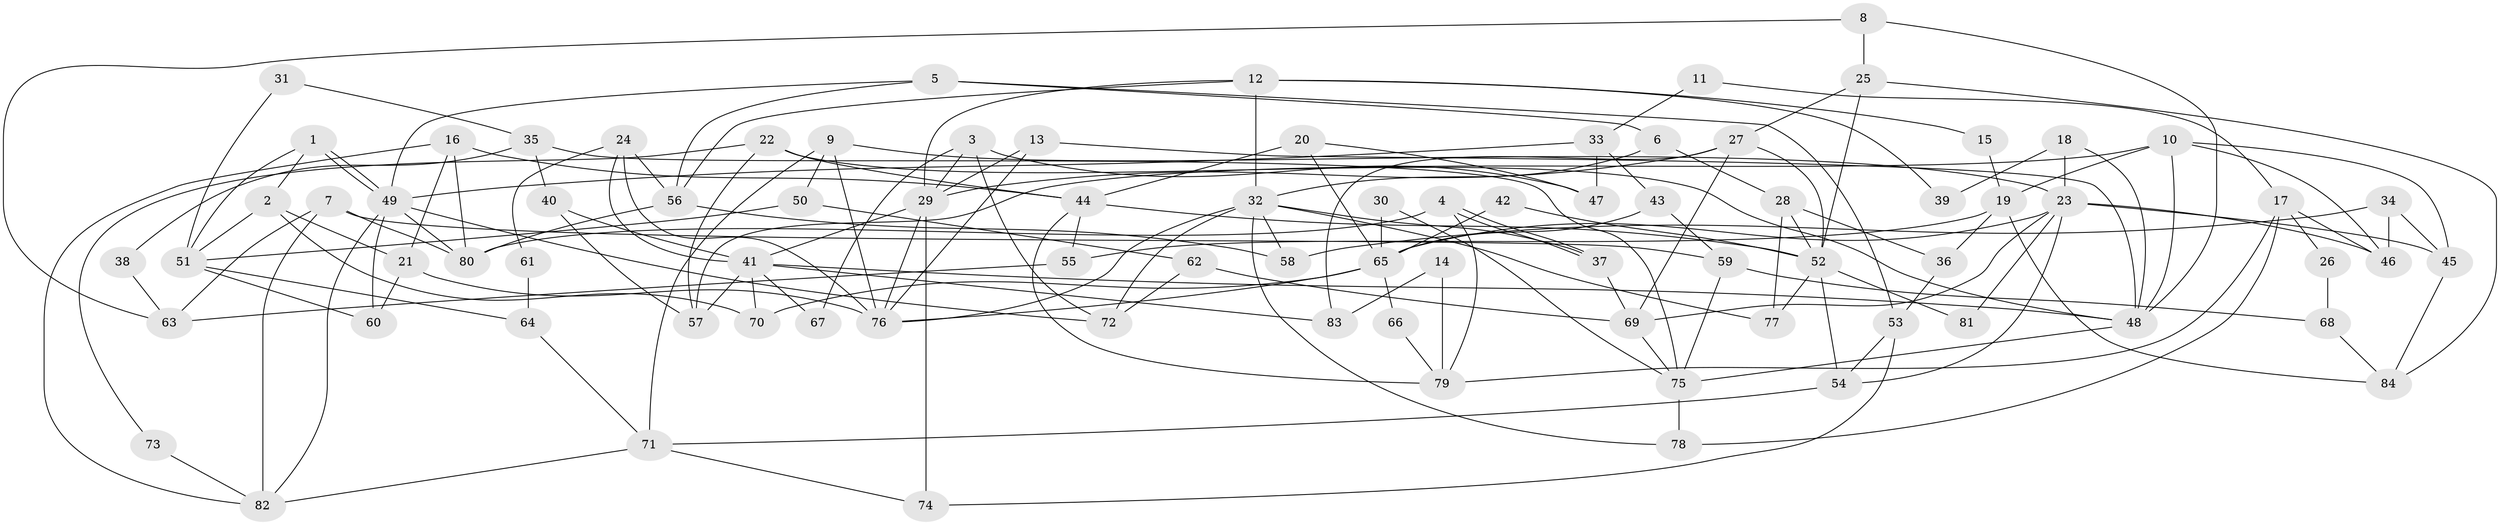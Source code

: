 // coarse degree distribution, {2: 0.23809523809523808, 4: 0.21428571428571427, 7: 0.023809523809523808, 3: 0.16666666666666666, 8: 0.07142857142857142, 6: 0.09523809523809523, 5: 0.09523809523809523, 10: 0.047619047619047616, 9: 0.047619047619047616}
// Generated by graph-tools (version 1.1) at 2025/54/03/04/25 21:54:49]
// undirected, 84 vertices, 168 edges
graph export_dot {
graph [start="1"]
  node [color=gray90,style=filled];
  1;
  2;
  3;
  4;
  5;
  6;
  7;
  8;
  9;
  10;
  11;
  12;
  13;
  14;
  15;
  16;
  17;
  18;
  19;
  20;
  21;
  22;
  23;
  24;
  25;
  26;
  27;
  28;
  29;
  30;
  31;
  32;
  33;
  34;
  35;
  36;
  37;
  38;
  39;
  40;
  41;
  42;
  43;
  44;
  45;
  46;
  47;
  48;
  49;
  50;
  51;
  52;
  53;
  54;
  55;
  56;
  57;
  58;
  59;
  60;
  61;
  62;
  63;
  64;
  65;
  66;
  67;
  68;
  69;
  70;
  71;
  72;
  73;
  74;
  75;
  76;
  77;
  78;
  79;
  80;
  81;
  82;
  83;
  84;
  1 -- 2;
  1 -- 49;
  1 -- 49;
  1 -- 51;
  2 -- 70;
  2 -- 51;
  2 -- 21;
  3 -- 72;
  3 -- 29;
  3 -- 47;
  3 -- 67;
  4 -- 80;
  4 -- 37;
  4 -- 37;
  4 -- 79;
  5 -- 53;
  5 -- 49;
  5 -- 6;
  5 -- 56;
  6 -- 32;
  6 -- 28;
  7 -- 82;
  7 -- 80;
  7 -- 59;
  7 -- 63;
  8 -- 48;
  8 -- 63;
  8 -- 25;
  9 -- 23;
  9 -- 50;
  9 -- 71;
  9 -- 76;
  10 -- 48;
  10 -- 46;
  10 -- 19;
  10 -- 45;
  10 -- 57;
  11 -- 17;
  11 -- 33;
  12 -- 29;
  12 -- 32;
  12 -- 15;
  12 -- 39;
  12 -- 56;
  13 -- 76;
  13 -- 29;
  13 -- 48;
  14 -- 83;
  14 -- 79;
  15 -- 19;
  16 -- 21;
  16 -- 44;
  16 -- 80;
  16 -- 82;
  17 -- 79;
  17 -- 78;
  17 -- 26;
  17 -- 46;
  18 -- 23;
  18 -- 48;
  18 -- 39;
  19 -- 84;
  19 -- 36;
  19 -- 55;
  20 -- 65;
  20 -- 44;
  20 -- 47;
  21 -- 76;
  21 -- 60;
  22 -- 48;
  22 -- 57;
  22 -- 44;
  22 -- 73;
  23 -- 65;
  23 -- 54;
  23 -- 45;
  23 -- 46;
  23 -- 69;
  23 -- 81;
  24 -- 76;
  24 -- 56;
  24 -- 41;
  24 -- 61;
  25 -- 52;
  25 -- 27;
  25 -- 84;
  26 -- 68;
  27 -- 29;
  27 -- 52;
  27 -- 69;
  27 -- 83;
  28 -- 77;
  28 -- 36;
  28 -- 52;
  29 -- 74;
  29 -- 76;
  29 -- 41;
  30 -- 75;
  30 -- 65;
  31 -- 35;
  31 -- 51;
  32 -- 58;
  32 -- 37;
  32 -- 72;
  32 -- 76;
  32 -- 77;
  32 -- 78;
  33 -- 47;
  33 -- 49;
  33 -- 43;
  34 -- 46;
  34 -- 45;
  34 -- 58;
  35 -- 40;
  35 -- 75;
  35 -- 38;
  36 -- 53;
  37 -- 69;
  38 -- 63;
  40 -- 41;
  40 -- 57;
  41 -- 48;
  41 -- 57;
  41 -- 67;
  41 -- 70;
  41 -- 83;
  42 -- 65;
  42 -- 52;
  43 -- 59;
  43 -- 65;
  44 -- 52;
  44 -- 55;
  44 -- 79;
  45 -- 84;
  48 -- 75;
  49 -- 80;
  49 -- 60;
  49 -- 72;
  49 -- 82;
  50 -- 62;
  50 -- 51;
  51 -- 60;
  51 -- 64;
  52 -- 54;
  52 -- 77;
  52 -- 81;
  53 -- 54;
  53 -- 74;
  54 -- 71;
  55 -- 63;
  56 -- 58;
  56 -- 80;
  59 -- 75;
  59 -- 68;
  61 -- 64;
  62 -- 69;
  62 -- 72;
  64 -- 71;
  65 -- 76;
  65 -- 66;
  65 -- 70;
  66 -- 79;
  68 -- 84;
  69 -- 75;
  71 -- 82;
  71 -- 74;
  73 -- 82;
  75 -- 78;
}
